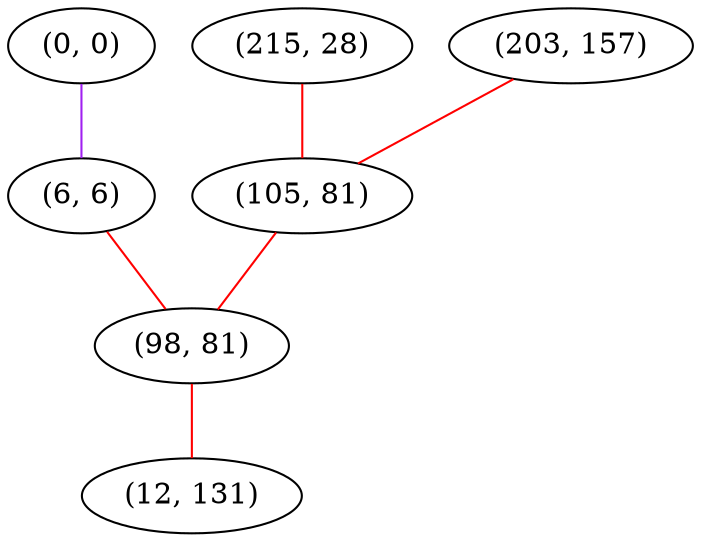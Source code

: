 graph "" {
"(0, 0)";
"(6, 6)";
"(215, 28)";
"(203, 157)";
"(105, 81)";
"(98, 81)";
"(12, 131)";
"(0, 0)" -- "(6, 6)"  [color=purple, key=0, weight=4];
"(6, 6)" -- "(98, 81)"  [color=red, key=0, weight=1];
"(215, 28)" -- "(105, 81)"  [color=red, key=0, weight=1];
"(203, 157)" -- "(105, 81)"  [color=red, key=0, weight=1];
"(105, 81)" -- "(98, 81)"  [color=red, key=0, weight=1];
"(98, 81)" -- "(12, 131)"  [color=red, key=0, weight=1];
}
